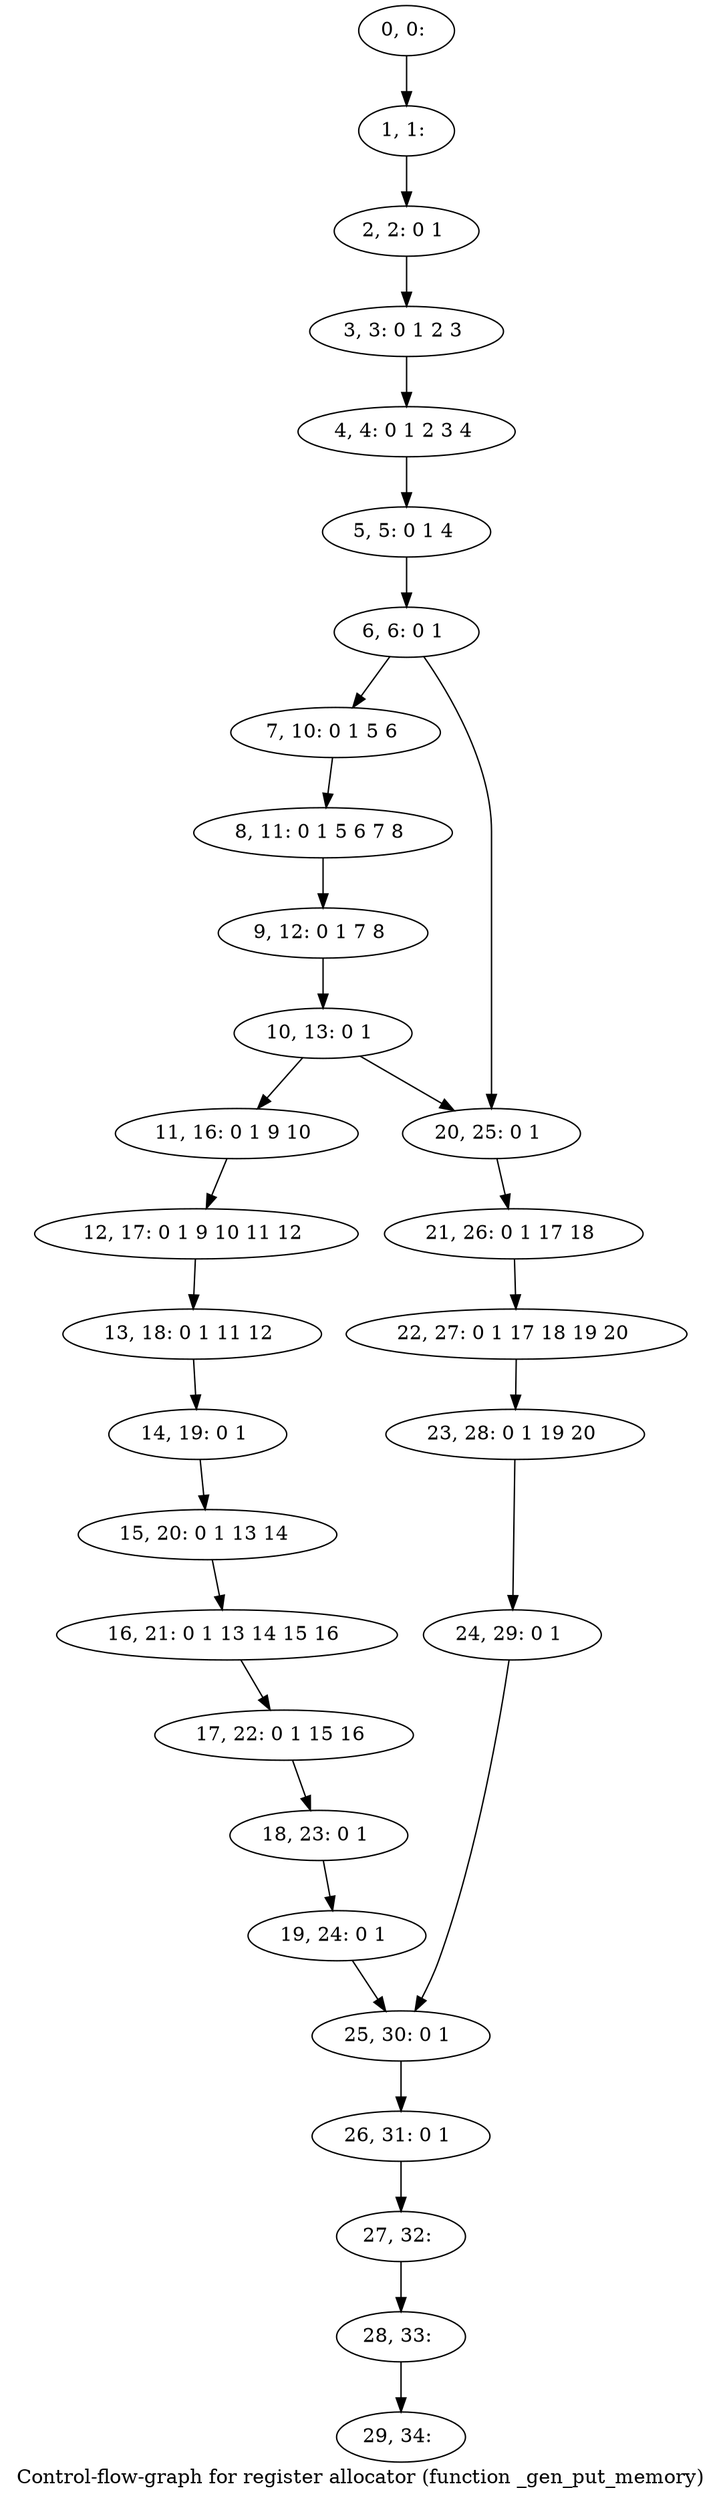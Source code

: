 digraph G {
graph [label="Control-flow-graph for register allocator (function _gen_put_memory)"]
0[label="0, 0: "];
1[label="1, 1: "];
2[label="2, 2: 0 1 "];
3[label="3, 3: 0 1 2 3 "];
4[label="4, 4: 0 1 2 3 4 "];
5[label="5, 5: 0 1 4 "];
6[label="6, 6: 0 1 "];
7[label="7, 10: 0 1 5 6 "];
8[label="8, 11: 0 1 5 6 7 8 "];
9[label="9, 12: 0 1 7 8 "];
10[label="10, 13: 0 1 "];
11[label="11, 16: 0 1 9 10 "];
12[label="12, 17: 0 1 9 10 11 12 "];
13[label="13, 18: 0 1 11 12 "];
14[label="14, 19: 0 1 "];
15[label="15, 20: 0 1 13 14 "];
16[label="16, 21: 0 1 13 14 15 16 "];
17[label="17, 22: 0 1 15 16 "];
18[label="18, 23: 0 1 "];
19[label="19, 24: 0 1 "];
20[label="20, 25: 0 1 "];
21[label="21, 26: 0 1 17 18 "];
22[label="22, 27: 0 1 17 18 19 20 "];
23[label="23, 28: 0 1 19 20 "];
24[label="24, 29: 0 1 "];
25[label="25, 30: 0 1 "];
26[label="26, 31: 0 1 "];
27[label="27, 32: "];
28[label="28, 33: "];
29[label="29, 34: "];
0->1 ;
1->2 ;
2->3 ;
3->4 ;
4->5 ;
5->6 ;
6->7 ;
6->20 ;
7->8 ;
8->9 ;
9->10 ;
10->11 ;
10->20 ;
11->12 ;
12->13 ;
13->14 ;
14->15 ;
15->16 ;
16->17 ;
17->18 ;
18->19 ;
19->25 ;
20->21 ;
21->22 ;
22->23 ;
23->24 ;
24->25 ;
25->26 ;
26->27 ;
27->28 ;
28->29 ;
}
